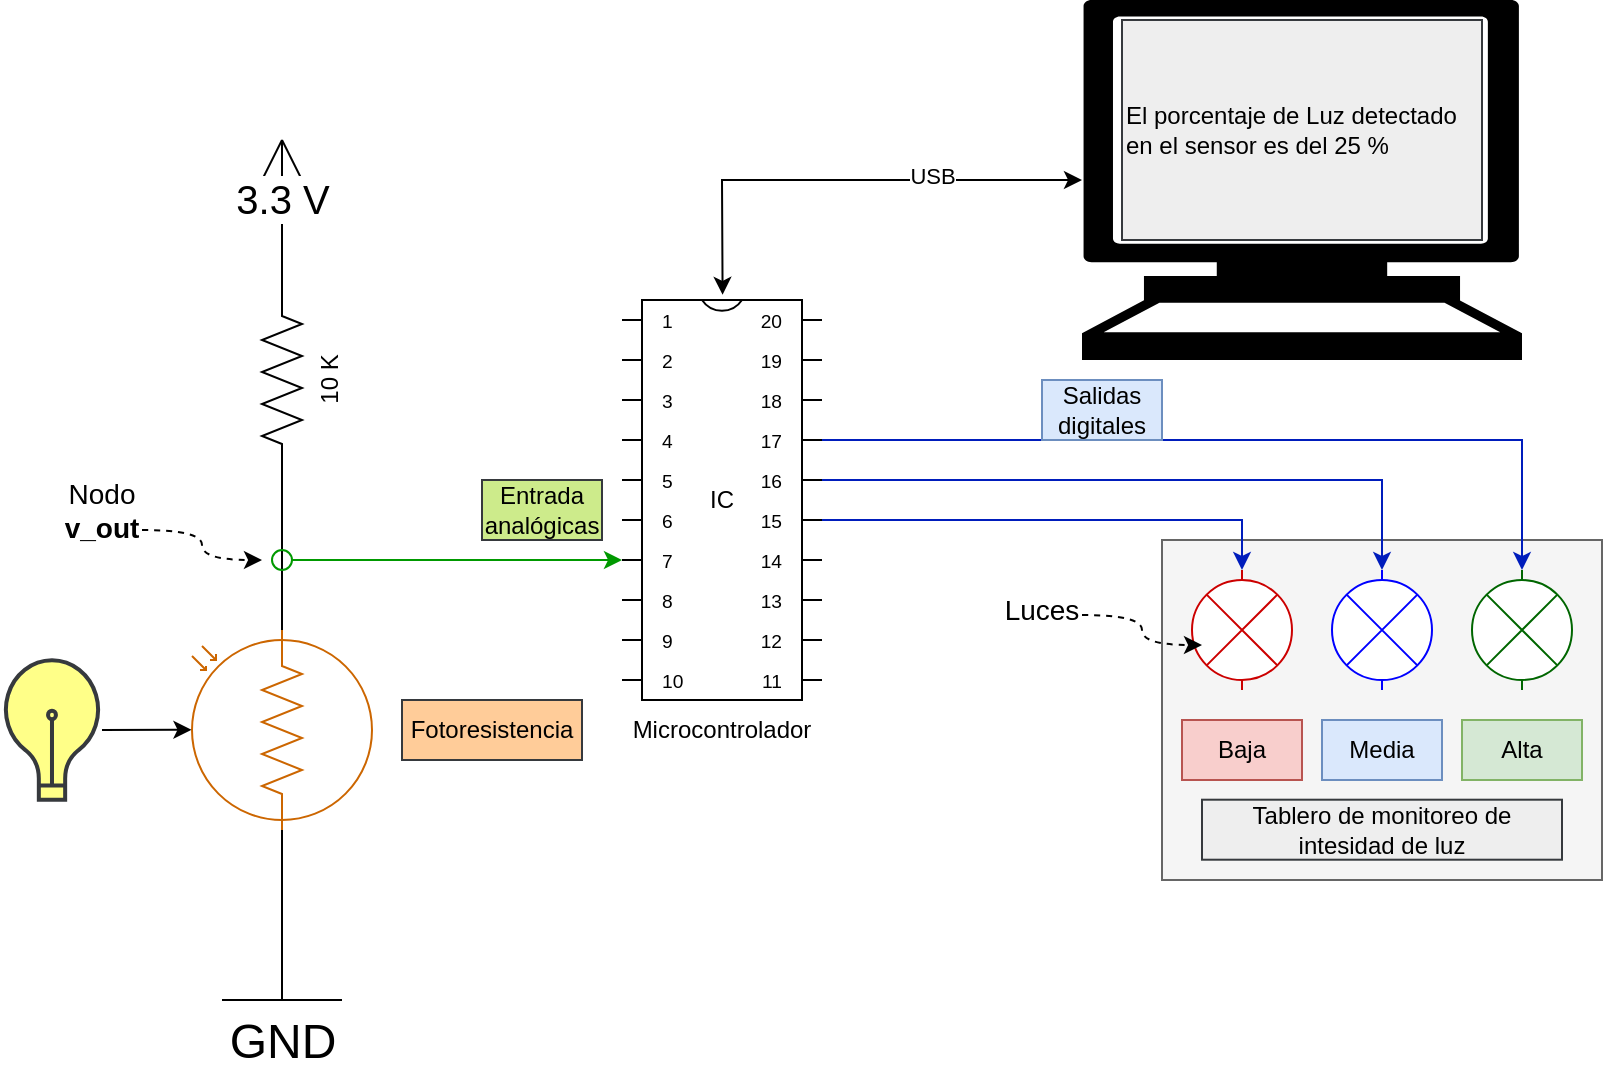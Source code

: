 <mxfile version="15.4.0" type="device" pages="2"><diagram name="esquema" id="hjMt9iPzKAaseaPtPMlY"><mxGraphModel dx="918" dy="813" grid="1" gridSize="10" guides="1" tooltips="1" connect="1" arrows="1" fold="1" page="1" pageScale="1" pageWidth="1100" pageHeight="850" math="0" shadow="0"><root><mxCell id="0"/><mxCell id="1" parent="0"/><mxCell id="1RDmv70kacP0SuHRp_gi-9" value="" style="rounded=0;whiteSpace=wrap;html=1;fontSize=14;fillColor=#f5f5f5;strokeColor=#666666;fontColor=#333333;" vertex="1" parent="1"><mxGeometry x="760" y="390" width="220" height="170" as="geometry"/></mxCell><mxCell id="qRvLwgGvRC0xp7tfqWwg-1" value="" style="verticalLabelPosition=bottom;shadow=0;dashed=0;align=center;html=1;verticalAlign=top;shape=mxgraph.electrical.opto_electronics.photo_resistor_3;rotation=-90;strokeColor=#CC6600;" parent="1" vertex="1"><mxGeometry x="270" y="440" width="100" height="90" as="geometry"/></mxCell><mxCell id="qRvLwgGvRC0xp7tfqWwg-4" value="10 K" style="pointerEvents=1;verticalLabelPosition=bottom;shadow=0;dashed=0;align=center;html=1;verticalAlign=top;shape=mxgraph.electrical.resistors.resistor_2;rotation=-90;" parent="1" vertex="1"><mxGeometry x="270" y="300" width="100" height="20" as="geometry"/></mxCell><mxCell id="qRvLwgGvRC0xp7tfqWwg-9" value="IC" style="shadow=0;dashed=0;align=center;html=1;strokeWidth=1;shape=mxgraph.electrical.logic_gates.dual_inline_ic;labelNames=a,b,c,d,e,f,g,h,i,j,k,l,m,n,o,p,q,r,s,t;whiteSpace=wrap;" parent="1" vertex="1"><mxGeometry x="490" y="270" width="100" height="200" as="geometry"/></mxCell><mxCell id="qRvLwgGvRC0xp7tfqWwg-16" value="" style="shape=mxgraph.signs.tech.computer;html=1;pointerEvents=1;fillColor=#000000;strokeColor=none;verticalLabelPosition=bottom;verticalAlign=top;align=center;" parent="1" vertex="1"><mxGeometry x="720" y="120" width="220" height="180" as="geometry"/></mxCell><mxCell id="qRvLwgGvRC0xp7tfqWwg-17" value="GND" style="pointerEvents=1;verticalLabelPosition=bottom;shadow=0;dashed=0;align=center;html=1;verticalAlign=top;shape=mxgraph.electrical.signal_sources.vss2;fontSize=24;flipV=1;" parent="1" vertex="1"><mxGeometry x="290" y="580" width="60" height="40" as="geometry"/></mxCell><mxCell id="qRvLwgGvRC0xp7tfqWwg-20" value="" style="endArrow=none;html=1;rounded=0;entryX=0;entryY=0.5;entryDx=0;entryDy=0;entryPerimeter=0;exitX=1;exitY=0.5;exitDx=0;exitDy=0;exitPerimeter=0;" parent="1" source="qRvLwgGvRC0xp7tfqWwg-1" target="qRvLwgGvRC0xp7tfqWwg-4" edge="1"><mxGeometry width="50" height="50" relative="1" as="geometry"><mxPoint x="320" y="430" as="sourcePoint"/><mxPoint x="590" y="490" as="targetPoint"/></mxGeometry></mxCell><mxCell id="qRvLwgGvRC0xp7tfqWwg-21" value="" style="endArrow=none;html=1;rounded=0;entryX=0;entryY=0.5;entryDx=0;entryDy=0;entryPerimeter=0;exitX=0.5;exitY=1;exitDx=0;exitDy=0;exitPerimeter=0;" parent="1" source="qRvLwgGvRC0xp7tfqWwg-17" target="qRvLwgGvRC0xp7tfqWwg-1" edge="1"><mxGeometry width="50" height="50" relative="1" as="geometry"><mxPoint x="300" y="650" as="sourcePoint"/><mxPoint x="350" y="600" as="targetPoint"/></mxGeometry></mxCell><mxCell id="qRvLwgGvRC0xp7tfqWwg-22" value="" style="endArrow=classic;html=1;rounded=0;entryX=0;entryY=0;entryDx=0;entryDy=130;entryPerimeter=0;fillColor=#cdeb8b;strokeColor=#009900;startArrow=oval;startFill=0;targetPerimeterSpacing=6;sourcePerimeterSpacing=6;startSize=10;" parent="1" target="qRvLwgGvRC0xp7tfqWwg-9" edge="1"><mxGeometry width="50" height="50" relative="1" as="geometry"><mxPoint x="320" y="400" as="sourcePoint"/><mxPoint x="330" y="430" as="targetPoint"/></mxGeometry></mxCell><mxCell id="qRvLwgGvRC0xp7tfqWwg-23" value="" style="endArrow=classic;startArrow=classic;html=1;rounded=0;entryX=0;entryY=0.5;entryDx=0;entryDy=0;entryPerimeter=0;exitX=0.503;exitY=-0.013;exitDx=0;exitDy=0;exitPerimeter=0;" parent="1" source="qRvLwgGvRC0xp7tfqWwg-9" target="qRvLwgGvRC0xp7tfqWwg-16" edge="1"><mxGeometry width="50" height="50" relative="1" as="geometry"><mxPoint x="570" y="220" as="sourcePoint"/><mxPoint x="620" y="170" as="targetPoint"/><Array as="points"><mxPoint x="540" y="210"/></Array></mxGeometry></mxCell><mxCell id="qRvLwgGvRC0xp7tfqWwg-24" value="USB" style="edgeLabel;html=1;align=center;verticalAlign=middle;resizable=0;points=[];" parent="qRvLwgGvRC0xp7tfqWwg-23" vertex="1" connectable="0"><mxGeometry x="0.369" y="2" relative="1" as="geometry"><mxPoint as="offset"/></mxGeometry></mxCell><mxCell id="qRvLwgGvRC0xp7tfqWwg-29" value="" style="endArrow=none;html=1;rounded=0;" parent="1" edge="1"><mxGeometry width="50" height="50" relative="1" as="geometry"><mxPoint x="310" y="210" as="sourcePoint"/><mxPoint x="320" y="190" as="targetPoint"/></mxGeometry></mxCell><mxCell id="qRvLwgGvRC0xp7tfqWwg-30" value="" style="endArrow=none;html=1;rounded=0;" parent="1" edge="1"><mxGeometry width="50" height="50" relative="1" as="geometry"><mxPoint x="330" y="210" as="sourcePoint"/><mxPoint x="320" y="190" as="targetPoint"/></mxGeometry></mxCell><mxCell id="qRvLwgGvRC0xp7tfqWwg-31" value="" style="endArrow=none;html=1;rounded=0;" parent="1" edge="1"><mxGeometry width="50" height="50" relative="1" as="geometry"><mxPoint x="320" y="190" as="sourcePoint"/><mxPoint x="320" y="260" as="targetPoint"/></mxGeometry></mxCell><mxCell id="qRvLwgGvRC0xp7tfqWwg-32" value="3.3 V" style="edgeLabel;html=1;align=center;verticalAlign=middle;resizable=0;points=[];fontStyle=0;fontSize=20;" parent="qRvLwgGvRC0xp7tfqWwg-31" vertex="1" connectable="0"><mxGeometry x="-0.166" relative="1" as="geometry"><mxPoint as="offset"/></mxGeometry></mxCell><mxCell id="qRvLwgGvRC0xp7tfqWwg-34" value="" style="html=1;verticalLabelPosition=bottom;align=center;labelBackgroundColor=#ffffff;verticalAlign=top;strokeWidth=2;strokeColor=#36393d;shadow=0;dashed=0;shape=mxgraph.ios7.icons.lightbulb;fillColor=#ffff88;" parent="1" vertex="1"><mxGeometry x="180" y="450.15" width="50" height="69.7" as="geometry"/></mxCell><mxCell id="qRvLwgGvRC0xp7tfqWwg-35" value="" style="endArrow=classic;html=1;rounded=0;entryX=0.501;entryY=-0.003;entryDx=0;entryDy=0;entryPerimeter=0;" parent="1" source="qRvLwgGvRC0xp7tfqWwg-34" target="qRvLwgGvRC0xp7tfqWwg-1" edge="1"><mxGeometry width="50" height="50" relative="1" as="geometry"><mxPoint x="410" y="550" as="sourcePoint"/><mxPoint x="270" y="500" as="targetPoint"/></mxGeometry></mxCell><mxCell id="qRvLwgGvRC0xp7tfqWwg-42" value="" style="pointerEvents=1;verticalLabelPosition=bottom;shadow=0;dashed=0;align=center;html=1;verticalAlign=top;shape=mxgraph.electrical.miscellaneous.light_bulb;rotation=90;strokeColor=#CC0000;" parent="1" vertex="1"><mxGeometry x="770" y="410" width="60" height="50" as="geometry"/></mxCell><mxCell id="qRvLwgGvRC0xp7tfqWwg-43" value="" style="pointerEvents=1;verticalLabelPosition=bottom;shadow=0;dashed=0;align=center;html=1;verticalAlign=top;shape=mxgraph.electrical.miscellaneous.light_bulb;rotation=90;strokeColor=#006600;" parent="1" vertex="1"><mxGeometry x="910" y="410" width="60" height="50" as="geometry"/></mxCell><mxCell id="qRvLwgGvRC0xp7tfqWwg-44" value="" style="pointerEvents=1;verticalLabelPosition=bottom;shadow=0;dashed=0;align=center;html=1;verticalAlign=top;shape=mxgraph.electrical.miscellaneous.light_bulb;rotation=90;strokeColor=#0000FF;" parent="1" vertex="1"><mxGeometry x="840" y="410" width="60" height="50" as="geometry"/></mxCell><mxCell id="qRvLwgGvRC0xp7tfqWwg-46" style="edgeStyle=orthogonalEdgeStyle;rounded=0;orthogonalLoop=1;jettySize=auto;html=1;exitX=1;exitY=0;exitDx=0;exitDy=110;exitPerimeter=0;entryX=0;entryY=0.5;entryDx=0;entryDy=0;entryPerimeter=0;fillColor=#0050ef;strokeColor=#001DBC;" parent="1" source="qRvLwgGvRC0xp7tfqWwg-9" target="qRvLwgGvRC0xp7tfqWwg-42" edge="1"><mxGeometry relative="1" as="geometry"/></mxCell><mxCell id="qRvLwgGvRC0xp7tfqWwg-47" style="edgeStyle=orthogonalEdgeStyle;rounded=0;orthogonalLoop=1;jettySize=auto;html=1;exitX=1;exitY=0;exitDx=0;exitDy=90;exitPerimeter=0;entryX=0;entryY=0.5;entryDx=0;entryDy=0;entryPerimeter=0;fillColor=#0050ef;strokeColor=#001DBC;" parent="1" source="qRvLwgGvRC0xp7tfqWwg-9" target="qRvLwgGvRC0xp7tfqWwg-44" edge="1"><mxGeometry relative="1" as="geometry"/></mxCell><mxCell id="qRvLwgGvRC0xp7tfqWwg-48" style="edgeStyle=orthogonalEdgeStyle;rounded=0;orthogonalLoop=1;jettySize=auto;html=1;exitX=1;exitY=0;exitDx=0;exitDy=70;exitPerimeter=0;entryX=0;entryY=0.5;entryDx=0;entryDy=0;entryPerimeter=0;fillColor=#0050ef;strokeColor=#001DBC;" parent="1" source="qRvLwgGvRC0xp7tfqWwg-9" target="qRvLwgGvRC0xp7tfqWwg-43" edge="1"><mxGeometry relative="1" as="geometry"/></mxCell><mxCell id="qRvLwgGvRC0xp7tfqWwg-49" value="Fotoresistencia" style="text;html=1;strokeColor=#36393d;fillColor=#ffcc99;align=center;verticalAlign=middle;whiteSpace=wrap;rounded=0;" parent="1" vertex="1"><mxGeometry x="380" y="470" width="90" height="30" as="geometry"/></mxCell><mxCell id="qRvLwgGvRC0xp7tfqWwg-50" value="Tablero de monitoreo de intesidad de luz" style="text;html=1;strokeColor=#36393d;fillColor=#eeeeee;align=center;verticalAlign=middle;whiteSpace=wrap;rounded=0;" parent="1" vertex="1"><mxGeometry x="780" y="519.85" width="180" height="30" as="geometry"/></mxCell><mxCell id="qRvLwgGvRC0xp7tfqWwg-51" value="Entrada analógicas" style="text;html=1;strokeColor=#36393d;fillColor=#cdeb8b;align=center;verticalAlign=middle;whiteSpace=wrap;rounded=0;" parent="1" vertex="1"><mxGeometry x="420" y="360" width="60" height="30" as="geometry"/></mxCell><mxCell id="qRvLwgGvRC0xp7tfqWwg-52" value="Salidas digitales" style="text;html=1;strokeColor=#6c8ebf;fillColor=#dae8fc;align=center;verticalAlign=middle;whiteSpace=wrap;rounded=0;" parent="1" vertex="1"><mxGeometry x="700" y="310" width="60" height="30" as="geometry"/></mxCell><mxCell id="qRvLwgGvRC0xp7tfqWwg-53" value="El porcentaje de Luz detectado en el sensor es del 25 %" style="text;html=1;strokeColor=#36393d;fillColor=#eeeeee;align=left;verticalAlign=middle;whiteSpace=wrap;rounded=0;" parent="1" vertex="1"><mxGeometry x="740" y="130" width="180" height="110" as="geometry"/></mxCell><mxCell id="qRvLwgGvRC0xp7tfqWwg-54" value="Microcontrolador" style="text;html=1;strokeColor=none;fillColor=none;align=center;verticalAlign=middle;whiteSpace=wrap;rounded=0;" parent="1" vertex="1"><mxGeometry x="490" y="470" width="100" height="30" as="geometry"/></mxCell><mxCell id="1RDmv70kacP0SuHRp_gi-2" value="&lt;span style=&quot;font-weight: normal&quot;&gt;Nodo&lt;/span&gt;&lt;br&gt;v_out" style="text;html=1;strokeColor=none;fillColor=none;align=center;verticalAlign=middle;whiteSpace=wrap;rounded=0;fontStyle=1;fontSize=14;" vertex="1" parent="1"><mxGeometry x="200" y="360" width="60" height="30" as="geometry"/></mxCell><mxCell id="1RDmv70kacP0SuHRp_gi-4" value="" style="curved=1;endArrow=classic;html=1;rounded=0;fontSize=14;edgeStyle=orthogonalEdgeStyle;dashed=1;" edge="1" parent="1"><mxGeometry width="50" height="50" relative="1" as="geometry"><mxPoint x="250" y="385" as="sourcePoint"/><mxPoint x="310" y="400" as="targetPoint"/><Array as="points"><mxPoint x="280" y="385"/><mxPoint x="280" y="400"/></Array></mxGeometry></mxCell><mxCell id="1RDmv70kacP0SuHRp_gi-11" value="Baja" style="text;html=1;strokeColor=#b85450;fillColor=#f8cecc;align=center;verticalAlign=middle;whiteSpace=wrap;rounded=0;" vertex="1" parent="1"><mxGeometry x="770" y="480" width="60" height="30" as="geometry"/></mxCell><mxCell id="1RDmv70kacP0SuHRp_gi-12" value="Media" style="text;html=1;strokeColor=#6c8ebf;fillColor=#dae8fc;align=center;verticalAlign=middle;whiteSpace=wrap;rounded=0;" vertex="1" parent="1"><mxGeometry x="840" y="480" width="60" height="30" as="geometry"/></mxCell><mxCell id="1RDmv70kacP0SuHRp_gi-13" value="Alta" style="text;html=1;strokeColor=#82b366;fillColor=#d5e8d4;align=center;verticalAlign=middle;whiteSpace=wrap;rounded=0;" vertex="1" parent="1"><mxGeometry x="910" y="480" width="60" height="30" as="geometry"/></mxCell><mxCell id="1RDmv70kacP0SuHRp_gi-14" value="Luces" style="text;html=1;strokeColor=none;fillColor=none;align=center;verticalAlign=middle;whiteSpace=wrap;rounded=0;fontSize=14;" vertex="1" parent="1"><mxGeometry x="670" y="410" width="60" height="30" as="geometry"/></mxCell><mxCell id="1RDmv70kacP0SuHRp_gi-15" value="" style="curved=1;endArrow=classic;html=1;rounded=0;fontSize=14;edgeStyle=orthogonalEdgeStyle;dashed=1;" edge="1" parent="1"><mxGeometry width="50" height="50" relative="1" as="geometry"><mxPoint x="720" y="427.5" as="sourcePoint"/><mxPoint x="780" y="442.5" as="targetPoint"/><Array as="points"><mxPoint x="750" y="427.5"/><mxPoint x="750" y="442.5"/></Array></mxGeometry></mxCell></root></mxGraphModel></diagram><diagram id="g5JLZ4euQ82lR4TPCpVT" name="algoritmo"><mxGraphModel dx="1320" dy="970" grid="1" gridSize="10" guides="1" tooltips="1" connect="1" arrows="1" fold="1" page="1" pageScale="1" pageWidth="1100" pageHeight="850" math="0" shadow="0">&#xa;      <root>&#xa;        <mxCell id="0"/>&#xa;        <mxCell id="1" parent="0"/>&#xa;        <mxCell id="w_ivEqjEJ0EUp2kRddCD-4" style="edgeStyle=orthogonalEdgeStyle;rounded=0;orthogonalLoop=1;jettySize=auto;html=1;exitX=0.5;exitY=1;exitDx=0;exitDy=0;exitPerimeter=0;entryX=0.5;entryY=0;entryDx=0;entryDy=0;" parent="1" source="amwCYy8vVHqJ8S_3RTdE-1" target="w_ivEqjEJ0EUp2kRddCD-1" edge="1">&#xa;          <mxGeometry relative="1" as="geometry"/>&#xa;        </mxCell>&#xa;        <mxCell id="amwCYy8vVHqJ8S_3RTdE-1" value="Inicio de programa" style="strokeWidth=2;html=1;shape=mxgraph.flowchart.start_1;whiteSpace=wrap;fontFamily=Gochi Hand;fontSource=https%3A%2F%2Ffonts.googleapis.com%2Fcss%3Ffamily%3DGochi%2BHand;fontSize=15;" parent="1" vertex="1">&#xa;          <mxGeometry x="430" y="10" width="100" height="60" as="geometry"/>&#xa;        </mxCell>&#xa;        <mxCell id="w_ivEqjEJ0EUp2kRddCD-5" style="edgeStyle=orthogonalEdgeStyle;rounded=0;orthogonalLoop=1;jettySize=auto;html=1;exitX=0.5;exitY=1;exitDx=0;exitDy=0;entryX=0.5;entryY=0;entryDx=0;entryDy=0;" parent="1" source="w_ivEqjEJ0EUp2kRddCD-1" target="w_ivEqjEJ0EUp2kRddCD-2" edge="1">&#xa;          <mxGeometry relative="1" as="geometry"/>&#xa;        </mxCell>&#xa;        <mxCell id="w_ivEqjEJ0EUp2kRddCD-1" value="Configurar pin analógico&lt;br&gt;(Entrada de información)" style="rounded=1;whiteSpace=wrap;html=1;absoluteArcSize=1;arcSize=14;strokeWidth=2;fontFamily=Gochi Hand;fontSource=https%3A%2F%2Ffonts.googleapis.com%2Fcss%3Ffamily%3DGochi%2BHand;fontSize=15;" parent="1" vertex="1">&#xa;          <mxGeometry x="400" y="90" width="160" height="60" as="geometry"/>&#xa;        </mxCell>&#xa;        <mxCell id="w_ivEqjEJ0EUp2kRddCD-6" style="edgeStyle=orthogonalEdgeStyle;rounded=0;orthogonalLoop=1;jettySize=auto;html=1;exitX=0.5;exitY=1;exitDx=0;exitDy=0;entryX=0.5;entryY=0;entryDx=0;entryDy=0;" parent="1" source="w_ivEqjEJ0EUp2kRddCD-2" target="w_ivEqjEJ0EUp2kRddCD-3" edge="1">&#xa;          <mxGeometry relative="1" as="geometry"/>&#xa;        </mxCell>&#xa;        <mxCell id="w_ivEqjEJ0EUp2kRddCD-2" value="Configurar pines digitales&lt;br&gt;(Salida de información)" style="rounded=1;whiteSpace=wrap;html=1;absoluteArcSize=1;arcSize=14;strokeWidth=2;fontFamily=Gochi Hand;fontSource=https%3A%2F%2Ffonts.googleapis.com%2Fcss%3Ffamily%3DGochi%2BHand;fontSize=15;" parent="1" vertex="1">&#xa;          <mxGeometry x="405" y="180" width="150" height="50" as="geometry"/>&#xa;        </mxCell>&#xa;        <mxCell id="w_ivEqjEJ0EUp2kRddCD-10" style="edgeStyle=orthogonalEdgeStyle;rounded=0;orthogonalLoop=1;jettySize=auto;html=1;exitX=0.5;exitY=1;exitDx=0;exitDy=0;entryX=0.5;entryY=0;entryDx=0;entryDy=0;" parent="1" source="w_ivEqjEJ0EUp2kRddCD-3" target="w_ivEqjEJ0EUp2kRddCD-7" edge="1">&#xa;          <mxGeometry relative="1" as="geometry"/>&#xa;        </mxCell>&#xa;        <mxCell id="w_ivEqjEJ0EUp2kRddCD-3" value="Leer pin ADC" style="rounded=1;whiteSpace=wrap;html=1;absoluteArcSize=1;arcSize=14;strokeWidth=2;fontFamily=Gochi Hand;fontSource=https%3A%2F%2Ffonts.googleapis.com%2Fcss%3Ffamily%3DGochi%2BHand;fontSize=15;" parent="1" vertex="1">&#xa;          <mxGeometry x="430" y="270" width="100" height="50" as="geometry"/>&#xa;        </mxCell>&#xa;        <mxCell id="w_ivEqjEJ0EUp2kRddCD-7" value="Convertir el valor ADC a porcentaje" style="rounded=1;whiteSpace=wrap;html=1;absoluteArcSize=1;arcSize=14;strokeWidth=2;fontFamily=Gochi Hand;fontSource=https%3A%2F%2Ffonts.googleapis.com%2Fcss%3Ffamily%3DGochi%2BHand;fontSize=15;" parent="1" vertex="1">&#xa;          <mxGeometry x="430" y="345" width="100" height="50" as="geometry"/>&#xa;        </mxCell>&#xa;        <mxCell id="w_ivEqjEJ0EUp2kRddCD-9" style="edgeStyle=orthogonalEdgeStyle;rounded=0;orthogonalLoop=1;jettySize=auto;html=1;exitX=0.5;exitY=1;exitDx=0;exitDy=0;exitPerimeter=0;entryX=1;entryY=0.5;entryDx=0;entryDy=0;dashed=1;" parent="1" source="w_ivEqjEJ0EUp2kRddCD-8" target="w_ivEqjEJ0EUp2kRddCD-3" edge="1">&#xa;          <mxGeometry relative="1" as="geometry"/>&#xa;        </mxCell>&#xa;        <mxCell id="w_ivEqjEJ0EUp2kRddCD-8" value="Los valores convertidos son enteros de una resolución determinada por el ADC del microcontrolador" style="shape=note;size=20;whiteSpace=wrap;html=1;fontSize=15;fontFamily=Gochi Hand;fontSource=https%3A%2F%2Ffonts.googleapis.com%2Fcss%3Ffamily%3DGochi%2BHand;dashed=1;align=left;" parent="1" vertex="1">&#xa;          <mxGeometry x="600" y="130" width="220" height="80" as="geometry"/>&#xa;        </mxCell>&#xa;        <mxCell id="w_ivEqjEJ0EUp2kRddCD-14" style="edgeStyle=orthogonalEdgeStyle;rounded=0;orthogonalLoop=1;jettySize=auto;html=1;exitX=0;exitY=0;exitDx=240;exitDy=130;exitPerimeter=0;entryX=0;entryY=0.5;entryDx=0;entryDy=0;dashed=1;" parent="1" source="w_ivEqjEJ0EUp2kRddCD-13" target="w_ivEqjEJ0EUp2kRddCD-7" edge="1">&#xa;          <mxGeometry relative="1" as="geometry"/>&#xa;        </mxCell>&#xa;        <mxCell id="w_ivEqjEJ0EUp2kRddCD-13" value="Tenga presente que es necesario caracterizar el sensor; requiere entonces conocer los valores máximos y mínimos que podrá obtenerse de éste en una configuración específica como también en unas condiciones ambientales. Basado en esa información podrá determinar una ecuación que represente el comportamiento de la variable a medir y entregvar el resultado en un formato que corresponda a las características de la variable física." style="shape=note;size=20;whiteSpace=wrap;html=1;fontSize=15;fontFamily=Gochi Hand;fontSource=https%3A%2F%2Ffonts.googleapis.com%2Fcss%3Ffamily%3DGochi%2BHand;dashed=1;align=left;" parent="1" vertex="1">&#xa;          <mxGeometry x="110" y="140" width="240" height="240" as="geometry"/>&#xa;        </mxCell>&#xa;        <mxCell id="mcL9B0IvVQsCD-PF-cvb-3" style="edgeStyle=orthogonalEdgeStyle;rounded=0;orthogonalLoop=1;jettySize=auto;html=1;exitX=1;exitY=0.5;exitDx=0;exitDy=0;exitPerimeter=0;entryX=0.5;entryY=0;entryDx=0;entryDy=0;" parent="1" source="w_ivEqjEJ0EUp2kRddCD-15" target="mcL9B0IvVQsCD-PF-cvb-2" edge="1">&#xa;          <mxGeometry relative="1" as="geometry"/>&#xa;        </mxCell>&#xa;        <mxCell id="mcL9B0IvVQsCD-PF-cvb-6" value="Sí" style="edgeLabel;html=1;align=center;verticalAlign=middle;resizable=0;points=[];fontStyle=0;fontSize=15;fontFamily=Gochi Hand;fontSource=https%3A%2F%2Ffonts.googleapis.com%2Fcss%3Ffamily%3DGochi%2BHand;" parent="mcL9B0IvVQsCD-PF-cvb-3" vertex="1" connectable="0">&#xa;          <mxGeometry x="-0.304" relative="1" as="geometry">&#xa;            <mxPoint as="offset"/>&#xa;          </mxGeometry>&#xa;        </mxCell>&#xa;        <mxCell id="w_ivEqjEJ0EUp2kRddCD-15" value="Intensidad de&lt;br&gt;luz &amp;gt; 75 %" style="strokeWidth=2;html=1;shape=mxgraph.flowchart.decision;whiteSpace=wrap;fontSize=15;fontFamily=Gochi Hand;fontSource=https%3A%2F%2Ffonts.googleapis.com%2Fcss%3Ffamily%3DGochi%2BHand;" parent="1" vertex="1">&#xa;          <mxGeometry x="420" y="420" width="120" height="100" as="geometry"/>&#xa;        </mxCell>&#xa;        <mxCell id="mcL9B0IvVQsCD-PF-cvb-1" style="edgeStyle=orthogonalEdgeStyle;rounded=0;orthogonalLoop=1;jettySize=auto;html=1;exitX=0.5;exitY=1;exitDx=0;exitDy=0;entryX=0.5;entryY=0;entryDx=0;entryDy=0;entryPerimeter=0;" parent="1" source="w_ivEqjEJ0EUp2kRddCD-7" target="w_ivEqjEJ0EUp2kRddCD-15" edge="1">&#xa;          <mxGeometry relative="1" as="geometry"/>&#xa;        </mxCell>&#xa;        <mxCell id="mcL9B0IvVQsCD-PF-cvb-2" value="Encender únicamente testigo verde" style="rounded=1;whiteSpace=wrap;html=1;absoluteArcSize=1;arcSize=14;strokeWidth=2;fontFamily=Gochi Hand;fontSource=https%3A%2F%2Ffonts.googleapis.com%2Fcss%3Ffamily%3DGochi%2BHand;fontSize=15;" parent="1" vertex="1">&#xa;          <mxGeometry x="550" y="490" width="100" height="50" as="geometry"/>&#xa;        </mxCell>&#xa;        <mxCell id="Mbceo7IjfNneeJ4iRkqo-8" style="edgeStyle=orthogonalEdgeStyle;rounded=0;orthogonalLoop=1;jettySize=auto;html=1;exitX=0.5;exitY=1;exitDx=0;exitDy=0;exitPerimeter=0;entryX=0.5;entryY=0;entryDx=0;entryDy=0;" parent="1" source="mcL9B0IvVQsCD-PF-cvb-4" target="mcL9B0IvVQsCD-PF-cvb-5" edge="1">&#xa;          <mxGeometry relative="1" as="geometry"/>&#xa;        </mxCell>&#xa;        <mxCell id="mcL9B0IvVQsCD-PF-cvb-4" value="Visualizar el valor&lt;br&gt;de la intensidad de luz en&lt;br&gt;pantalla" style="strokeWidth=2;html=1;shape=mxgraph.flowchart.display;whiteSpace=wrap;fontSize=16;fontFamily=Gochi Hand;fontSource=https%3A%2F%2Ffonts.googleapis.com%2Fcss%3Ffamily%3DGochi%2BHand;" parent="1" vertex="1">&#xa;          <mxGeometry x="345" y="650" width="210" height="70" as="geometry"/>&#xa;        </mxCell>&#xa;        <mxCell id="Mbceo7IjfNneeJ4iRkqo-9" style="edgeStyle=orthogonalEdgeStyle;rounded=0;orthogonalLoop=1;jettySize=auto;html=1;exitX=1;exitY=0.5;exitDx=0;exitDy=0;entryX=0.5;entryY=0;entryDx=0;entryDy=0;" parent="1" source="mcL9B0IvVQsCD-PF-cvb-5" target="w_ivEqjEJ0EUp2kRddCD-3" edge="1">&#xa;          <mxGeometry relative="1" as="geometry">&#xa;            <Array as="points">&#xa;              <mxPoint x="670" y="765"/>&#xa;              <mxPoint x="670" y="250"/>&#xa;              <mxPoint x="480" y="250"/>&#xa;            </Array>&#xa;          </mxGeometry>&#xa;        </mxCell>&#xa;        <mxCell id="mcL9B0IvVQsCD-PF-cvb-5" value="Esperar un tiempo" style="rounded=1;whiteSpace=wrap;html=1;absoluteArcSize=1;arcSize=14;strokeWidth=2;fontFamily=Gochi Hand;fontSource=https%3A%2F%2Ffonts.googleapis.com%2Fcss%3Ffamily%3DGochi%2BHand;fontSize=15;" parent="1" vertex="1">&#xa;          <mxGeometry x="400" y="740" width="100" height="50" as="geometry"/>&#xa;        </mxCell>&#xa;        <mxCell id="mcL9B0IvVQsCD-PF-cvb-11" style="edgeStyle=orthogonalEdgeStyle;rounded=0;orthogonalLoop=1;jettySize=auto;html=1;exitX=1;exitY=0.5;exitDx=0;exitDy=0;exitPerimeter=0;entryX=0.5;entryY=0;entryDx=0;entryDy=0;" parent="1" source="mcL9B0IvVQsCD-PF-cvb-8" target="mcL9B0IvVQsCD-PF-cvb-9" edge="1">&#xa;          <mxGeometry relative="1" as="geometry"/>&#xa;        </mxCell>&#xa;        <mxCell id="mcL9B0IvVQsCD-PF-cvb-13" value="Sí" style="edgeLabel;html=1;align=center;verticalAlign=middle;resizable=0;points=[];fontSize=15;fontFamily=Gochi Hand;fontSource=https%3A%2F%2Ffonts.googleapis.com%2Fcss%3Ffamily%3DGochi%2BHand;" parent="mcL9B0IvVQsCD-PF-cvb-11" vertex="1" connectable="0">&#xa;          <mxGeometry x="-0.547" y="4" relative="1" as="geometry">&#xa;            <mxPoint as="offset"/>&#xa;          </mxGeometry>&#xa;        </mxCell>&#xa;        <mxCell id="Mbceo7IjfNneeJ4iRkqo-4" style="edgeStyle=orthogonalEdgeStyle;rounded=0;orthogonalLoop=1;jettySize=auto;html=1;exitX=0;exitY=0.5;exitDx=0;exitDy=0;exitPerimeter=0;entryX=0.5;entryY=0;entryDx=0;entryDy=0;" parent="1" source="mcL9B0IvVQsCD-PF-cvb-8" target="Mbceo7IjfNneeJ4iRkqo-2" edge="1">&#xa;          <mxGeometry relative="1" as="geometry"/>&#xa;        </mxCell>&#xa;        <mxCell id="Mbceo7IjfNneeJ4iRkqo-14" value="No" style="edgeLabel;html=1;align=center;verticalAlign=middle;resizable=0;points=[];fontSize=15;fontFamily=Gochi Hand;fontSource=https%3A%2F%2Ffonts.googleapis.com%2Fcss%3Ffamily%3DGochi%2BHand;" parent="Mbceo7IjfNneeJ4iRkqo-4" vertex="1" connectable="0">&#xa;          <mxGeometry x="0.145" y="-2" relative="1" as="geometry">&#xa;            <mxPoint as="offset"/>&#xa;          </mxGeometry>&#xa;        </mxCell>&#xa;        <mxCell id="mcL9B0IvVQsCD-PF-cvb-8" value="Intensidad de&lt;br&gt;luz &amp;gt; 50 %" style="strokeWidth=2;html=1;shape=mxgraph.flowchart.decision;whiteSpace=wrap;fontSize=15;fontFamily=Gochi Hand;fontSource=https%3A%2F%2Ffonts.googleapis.com%2Fcss%3Ffamily%3DGochi%2BHand;" parent="1" vertex="1">&#xa;          <mxGeometry x="260" y="490" width="120" height="100" as="geometry"/>&#xa;        </mxCell>&#xa;        <mxCell id="mcL9B0IvVQsCD-PF-cvb-9" value="Encender únicamente testigo azul" style="rounded=1;whiteSpace=wrap;html=1;absoluteArcSize=1;arcSize=14;strokeWidth=2;fontFamily=Gochi Hand;fontSource=https%3A%2F%2Ffonts.googleapis.com%2Fcss%3Ffamily%3DGochi%2BHand;fontSize=15;" parent="1" vertex="1">&#xa;          <mxGeometry x="400" y="560" width="100" height="50" as="geometry"/>&#xa;        </mxCell>&#xa;        <mxCell id="mcL9B0IvVQsCD-PF-cvb-12" style="edgeStyle=orthogonalEdgeStyle;rounded=0;orthogonalLoop=1;jettySize=auto;html=1;exitX=0.5;exitY=1;exitDx=0;exitDy=0;entryX=0.5;entryY=0;entryDx=0;entryDy=0;entryPerimeter=0;" parent="1" source="mcL9B0IvVQsCD-PF-cvb-9" target="mcL9B0IvVQsCD-PF-cvb-4" edge="1">&#xa;          <mxGeometry relative="1" as="geometry"/>&#xa;        </mxCell>&#xa;        <mxCell id="Mbceo7IjfNneeJ4iRkqo-5" style="edgeStyle=orthogonalEdgeStyle;rounded=0;orthogonalLoop=1;jettySize=auto;html=1;exitX=1;exitY=0.5;exitDx=0;exitDy=0;entryX=0.5;entryY=0;entryDx=0;entryDy=0;entryPerimeter=0;" parent="1" source="Mbceo7IjfNneeJ4iRkqo-2" target="mcL9B0IvVQsCD-PF-cvb-4" edge="1">&#xa;          <mxGeometry relative="1" as="geometry">&#xa;            <mxPoint x="480" y="690" as="targetPoint"/>&#xa;            <Array as="points">&#xa;              <mxPoint x="450" y="625"/>&#xa;            </Array>&#xa;          </mxGeometry>&#xa;        </mxCell>&#xa;        <mxCell id="Mbceo7IjfNneeJ4iRkqo-2" value="Encender únicamente testigo rojo" style="rounded=1;whiteSpace=wrap;html=1;absoluteArcSize=1;arcSize=14;strokeWidth=2;fontFamily=Gochi Hand;fontSource=https%3A%2F%2Ffonts.googleapis.com%2Fcss%3Ffamily%3DGochi%2BHand;fontSize=15;" parent="1" vertex="1">&#xa;          <mxGeometry x="190" y="600" width="100" height="50" as="geometry"/>&#xa;        </mxCell>&#xa;        <mxCell id="Mbceo7IjfNneeJ4iRkqo-3" style="edgeStyle=orthogonalEdgeStyle;rounded=0;orthogonalLoop=1;jettySize=auto;html=1;exitX=0;exitY=0.5;exitDx=0;exitDy=0;exitPerimeter=0;entryX=0.5;entryY=0;entryDx=0;entryDy=0;entryPerimeter=0;" parent="1" source="w_ivEqjEJ0EUp2kRddCD-15" target="mcL9B0IvVQsCD-PF-cvb-8" edge="1">&#xa;          <mxGeometry relative="1" as="geometry"/>&#xa;        </mxCell>&#xa;        <mxCell id="Mbceo7IjfNneeJ4iRkqo-11" value="No" style="edgeLabel;html=1;align=center;verticalAlign=middle;resizable=0;points=[];fontSize=15;fontFamily=Gochi Hand;fontSource=https%3A%2F%2Ffonts.googleapis.com%2Fcss%3Ffamily%3DGochi%2BHand;" parent="Mbceo7IjfNneeJ4iRkqo-3" vertex="1" connectable="0">&#xa;          <mxGeometry x="0.003" y="-1" relative="1" as="geometry">&#xa;            <mxPoint as="offset"/>&#xa;          </mxGeometry>&#xa;        </mxCell>&#xa;        <mxCell id="Mbceo7IjfNneeJ4iRkqo-7" style="edgeStyle=orthogonalEdgeStyle;rounded=0;orthogonalLoop=1;jettySize=auto;html=1;exitX=0.5;exitY=1;exitDx=0;exitDy=0;entryX=0.5;entryY=0;entryDx=0;entryDy=0;entryPerimeter=0;" parent="1" source="mcL9B0IvVQsCD-PF-cvb-2" target="mcL9B0IvVQsCD-PF-cvb-4" edge="1">&#xa;          <mxGeometry relative="1" as="geometry">&#xa;            <Array as="points">&#xa;              <mxPoint x="600" y="630"/>&#xa;              <mxPoint x="450" y="630"/>&#xa;            </Array>&#xa;          </mxGeometry>&#xa;        </mxCell>&#xa;        <mxCell id="Mbceo7IjfNneeJ4iRkqo-10" value="Fin" style="strokeWidth=2;html=1;shape=mxgraph.flowchart.start_1;whiteSpace=wrap;fontFamily=Gochi Hand;fontSource=https%3A%2F%2Ffonts.googleapis.com%2Fcss%3Ffamily%3DGochi%2BHand;fontSize=15;" parent="1" vertex="1">&#xa;          <mxGeometry x="417.5" y="810" width="72.5" height="30" as="geometry"/>&#xa;        </mxCell>&#xa;      </root>&#xa;    </mxGraphModel></diagram></mxfile>